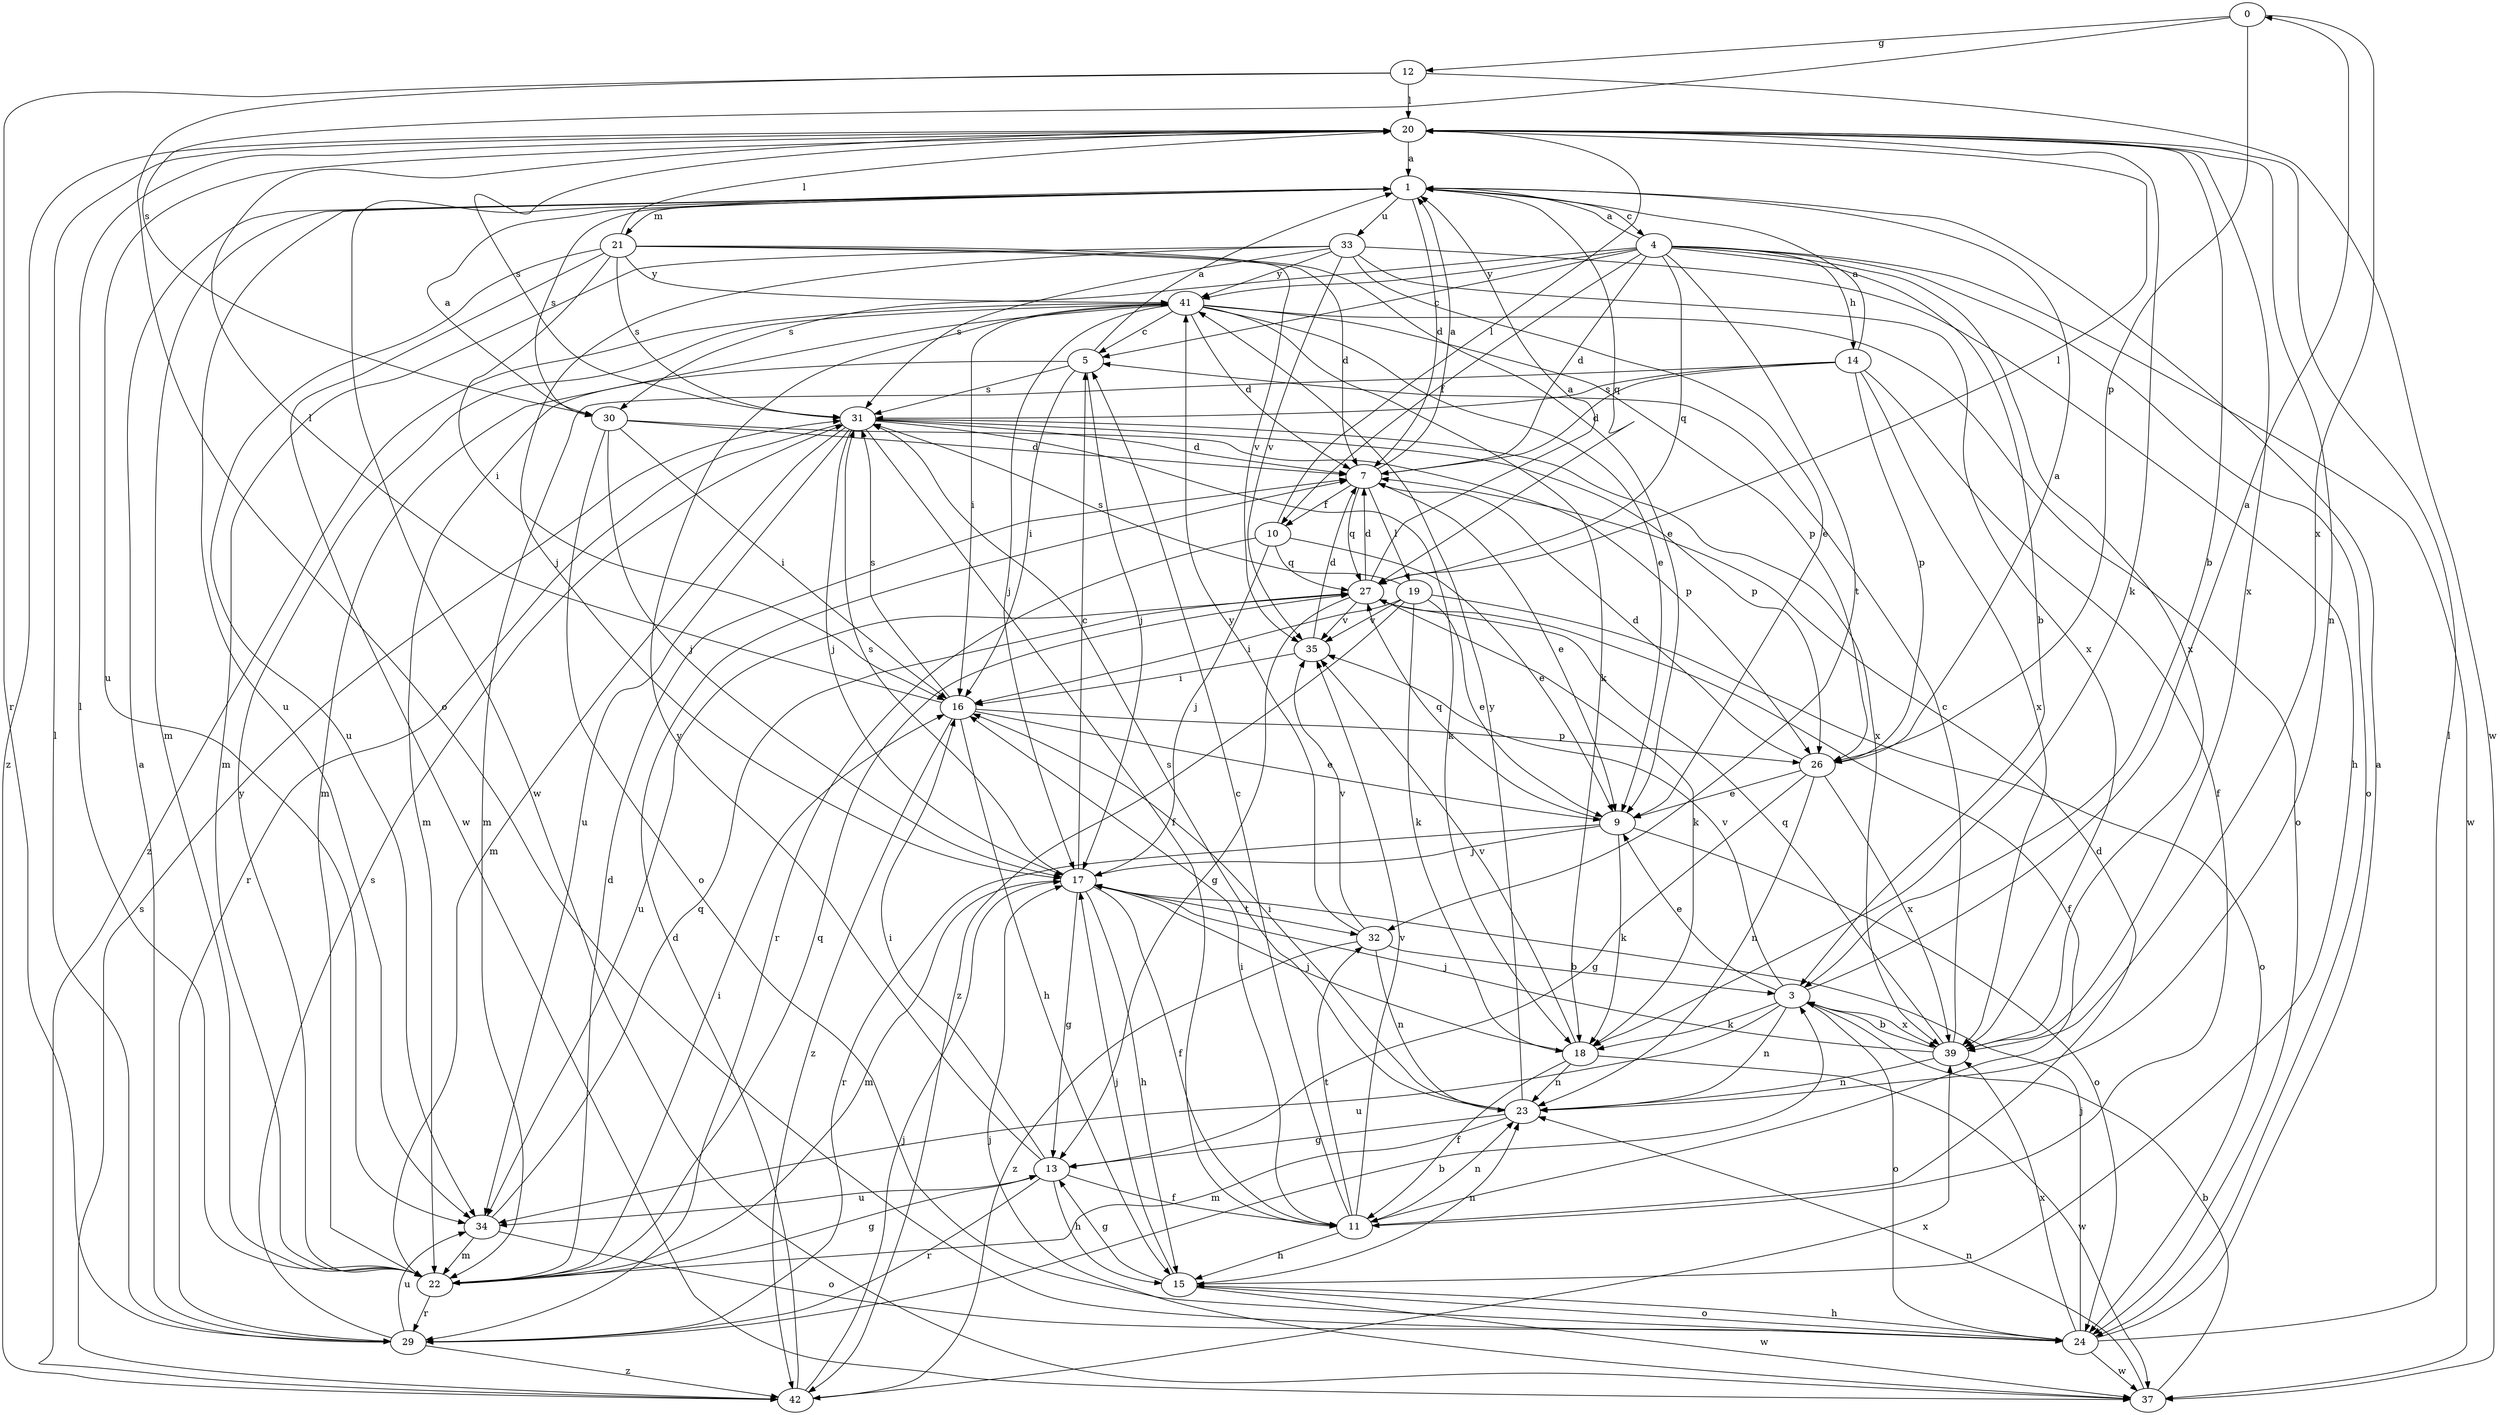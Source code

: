 strict digraph  {
0;
1;
3;
4;
5;
7;
9;
10;
11;
12;
13;
14;
15;
16;
17;
18;
19;
20;
21;
22;
23;
24;
26;
27;
29;
30;
31;
32;
33;
34;
35;
37;
39;
41;
42;
0 -> 12  [label=g];
0 -> 26  [label=p];
0 -> 30  [label=s];
0 -> 39  [label=x];
1 -> 4  [label=c];
1 -> 7  [label=d];
1 -> 21  [label=m];
1 -> 22  [label=m];
1 -> 27  [label=q];
1 -> 30  [label=s];
1 -> 33  [label=u];
1 -> 34  [label=u];
1 -> 37  [label=w];
3 -> 0  [label=a];
3 -> 9  [label=e];
3 -> 18  [label=k];
3 -> 23  [label=n];
3 -> 24  [label=o];
3 -> 34  [label=u];
3 -> 35  [label=v];
3 -> 39  [label=x];
4 -> 1  [label=a];
4 -> 3  [label=b];
4 -> 5  [label=c];
4 -> 7  [label=d];
4 -> 10  [label=f];
4 -> 14  [label=h];
4 -> 24  [label=o];
4 -> 27  [label=q];
4 -> 30  [label=s];
4 -> 32  [label=t];
4 -> 37  [label=w];
4 -> 39  [label=x];
4 -> 41  [label=y];
5 -> 1  [label=a];
5 -> 16  [label=i];
5 -> 17  [label=j];
5 -> 22  [label=m];
5 -> 31  [label=s];
7 -> 1  [label=a];
7 -> 9  [label=e];
7 -> 10  [label=f];
7 -> 19  [label=l];
7 -> 27  [label=q];
9 -> 17  [label=j];
9 -> 18  [label=k];
9 -> 24  [label=o];
9 -> 27  [label=q];
9 -> 29  [label=r];
10 -> 9  [label=e];
10 -> 17  [label=j];
10 -> 20  [label=l];
10 -> 27  [label=q];
10 -> 29  [label=r];
11 -> 5  [label=c];
11 -> 7  [label=d];
11 -> 15  [label=h];
11 -> 16  [label=i];
11 -> 23  [label=n];
11 -> 32  [label=t];
11 -> 35  [label=v];
12 -> 20  [label=l];
12 -> 24  [label=o];
12 -> 29  [label=r];
12 -> 37  [label=w];
13 -> 11  [label=f];
13 -> 15  [label=h];
13 -> 16  [label=i];
13 -> 29  [label=r];
13 -> 34  [label=u];
13 -> 41  [label=y];
14 -> 1  [label=a];
14 -> 7  [label=d];
14 -> 11  [label=f];
14 -> 22  [label=m];
14 -> 26  [label=p];
14 -> 31  [label=s];
14 -> 39  [label=x];
15 -> 13  [label=g];
15 -> 17  [label=j];
15 -> 23  [label=n];
15 -> 24  [label=o];
15 -> 37  [label=w];
16 -> 9  [label=e];
16 -> 15  [label=h];
16 -> 20  [label=l];
16 -> 26  [label=p];
16 -> 31  [label=s];
16 -> 42  [label=z];
17 -> 5  [label=c];
17 -> 11  [label=f];
17 -> 13  [label=g];
17 -> 15  [label=h];
17 -> 22  [label=m];
17 -> 31  [label=s];
17 -> 32  [label=t];
18 -> 11  [label=f];
18 -> 17  [label=j];
18 -> 23  [label=n];
18 -> 35  [label=v];
18 -> 37  [label=w];
19 -> 9  [label=e];
19 -> 16  [label=i];
19 -> 18  [label=k];
19 -> 24  [label=o];
19 -> 31  [label=s];
19 -> 35  [label=v];
19 -> 42  [label=z];
20 -> 1  [label=a];
20 -> 3  [label=b];
20 -> 18  [label=k];
20 -> 23  [label=n];
20 -> 31  [label=s];
20 -> 34  [label=u];
20 -> 39  [label=x];
20 -> 42  [label=z];
21 -> 7  [label=d];
21 -> 9  [label=e];
21 -> 16  [label=i];
21 -> 20  [label=l];
21 -> 31  [label=s];
21 -> 34  [label=u];
21 -> 35  [label=v];
21 -> 37  [label=w];
21 -> 41  [label=y];
22 -> 7  [label=d];
22 -> 13  [label=g];
22 -> 16  [label=i];
22 -> 20  [label=l];
22 -> 27  [label=q];
22 -> 29  [label=r];
22 -> 41  [label=y];
23 -> 13  [label=g];
23 -> 16  [label=i];
23 -> 22  [label=m];
23 -> 31  [label=s];
23 -> 41  [label=y];
24 -> 1  [label=a];
24 -> 15  [label=h];
24 -> 17  [label=j];
24 -> 20  [label=l];
24 -> 37  [label=w];
24 -> 39  [label=x];
26 -> 1  [label=a];
26 -> 7  [label=d];
26 -> 9  [label=e];
26 -> 13  [label=g];
26 -> 23  [label=n];
26 -> 39  [label=x];
27 -> 1  [label=a];
27 -> 7  [label=d];
27 -> 11  [label=f];
27 -> 13  [label=g];
27 -> 18  [label=k];
27 -> 20  [label=l];
27 -> 34  [label=u];
27 -> 35  [label=v];
29 -> 1  [label=a];
29 -> 3  [label=b];
29 -> 20  [label=l];
29 -> 31  [label=s];
29 -> 34  [label=u];
29 -> 42  [label=z];
30 -> 1  [label=a];
30 -> 7  [label=d];
30 -> 16  [label=i];
30 -> 17  [label=j];
30 -> 24  [label=o];
30 -> 26  [label=p];
31 -> 7  [label=d];
31 -> 11  [label=f];
31 -> 17  [label=j];
31 -> 18  [label=k];
31 -> 22  [label=m];
31 -> 26  [label=p];
31 -> 29  [label=r];
31 -> 34  [label=u];
31 -> 39  [label=x];
32 -> 3  [label=b];
32 -> 23  [label=n];
32 -> 35  [label=v];
32 -> 41  [label=y];
32 -> 42  [label=z];
33 -> 9  [label=e];
33 -> 15  [label=h];
33 -> 17  [label=j];
33 -> 22  [label=m];
33 -> 31  [label=s];
33 -> 35  [label=v];
33 -> 39  [label=x];
33 -> 41  [label=y];
34 -> 22  [label=m];
34 -> 24  [label=o];
34 -> 27  [label=q];
35 -> 7  [label=d];
35 -> 16  [label=i];
37 -> 3  [label=b];
37 -> 17  [label=j];
37 -> 23  [label=n];
39 -> 3  [label=b];
39 -> 5  [label=c];
39 -> 17  [label=j];
39 -> 23  [label=n];
39 -> 27  [label=q];
41 -> 5  [label=c];
41 -> 7  [label=d];
41 -> 9  [label=e];
41 -> 16  [label=i];
41 -> 17  [label=j];
41 -> 18  [label=k];
41 -> 22  [label=m];
41 -> 24  [label=o];
41 -> 26  [label=p];
41 -> 42  [label=z];
42 -> 7  [label=d];
42 -> 17  [label=j];
42 -> 31  [label=s];
42 -> 39  [label=x];
}
